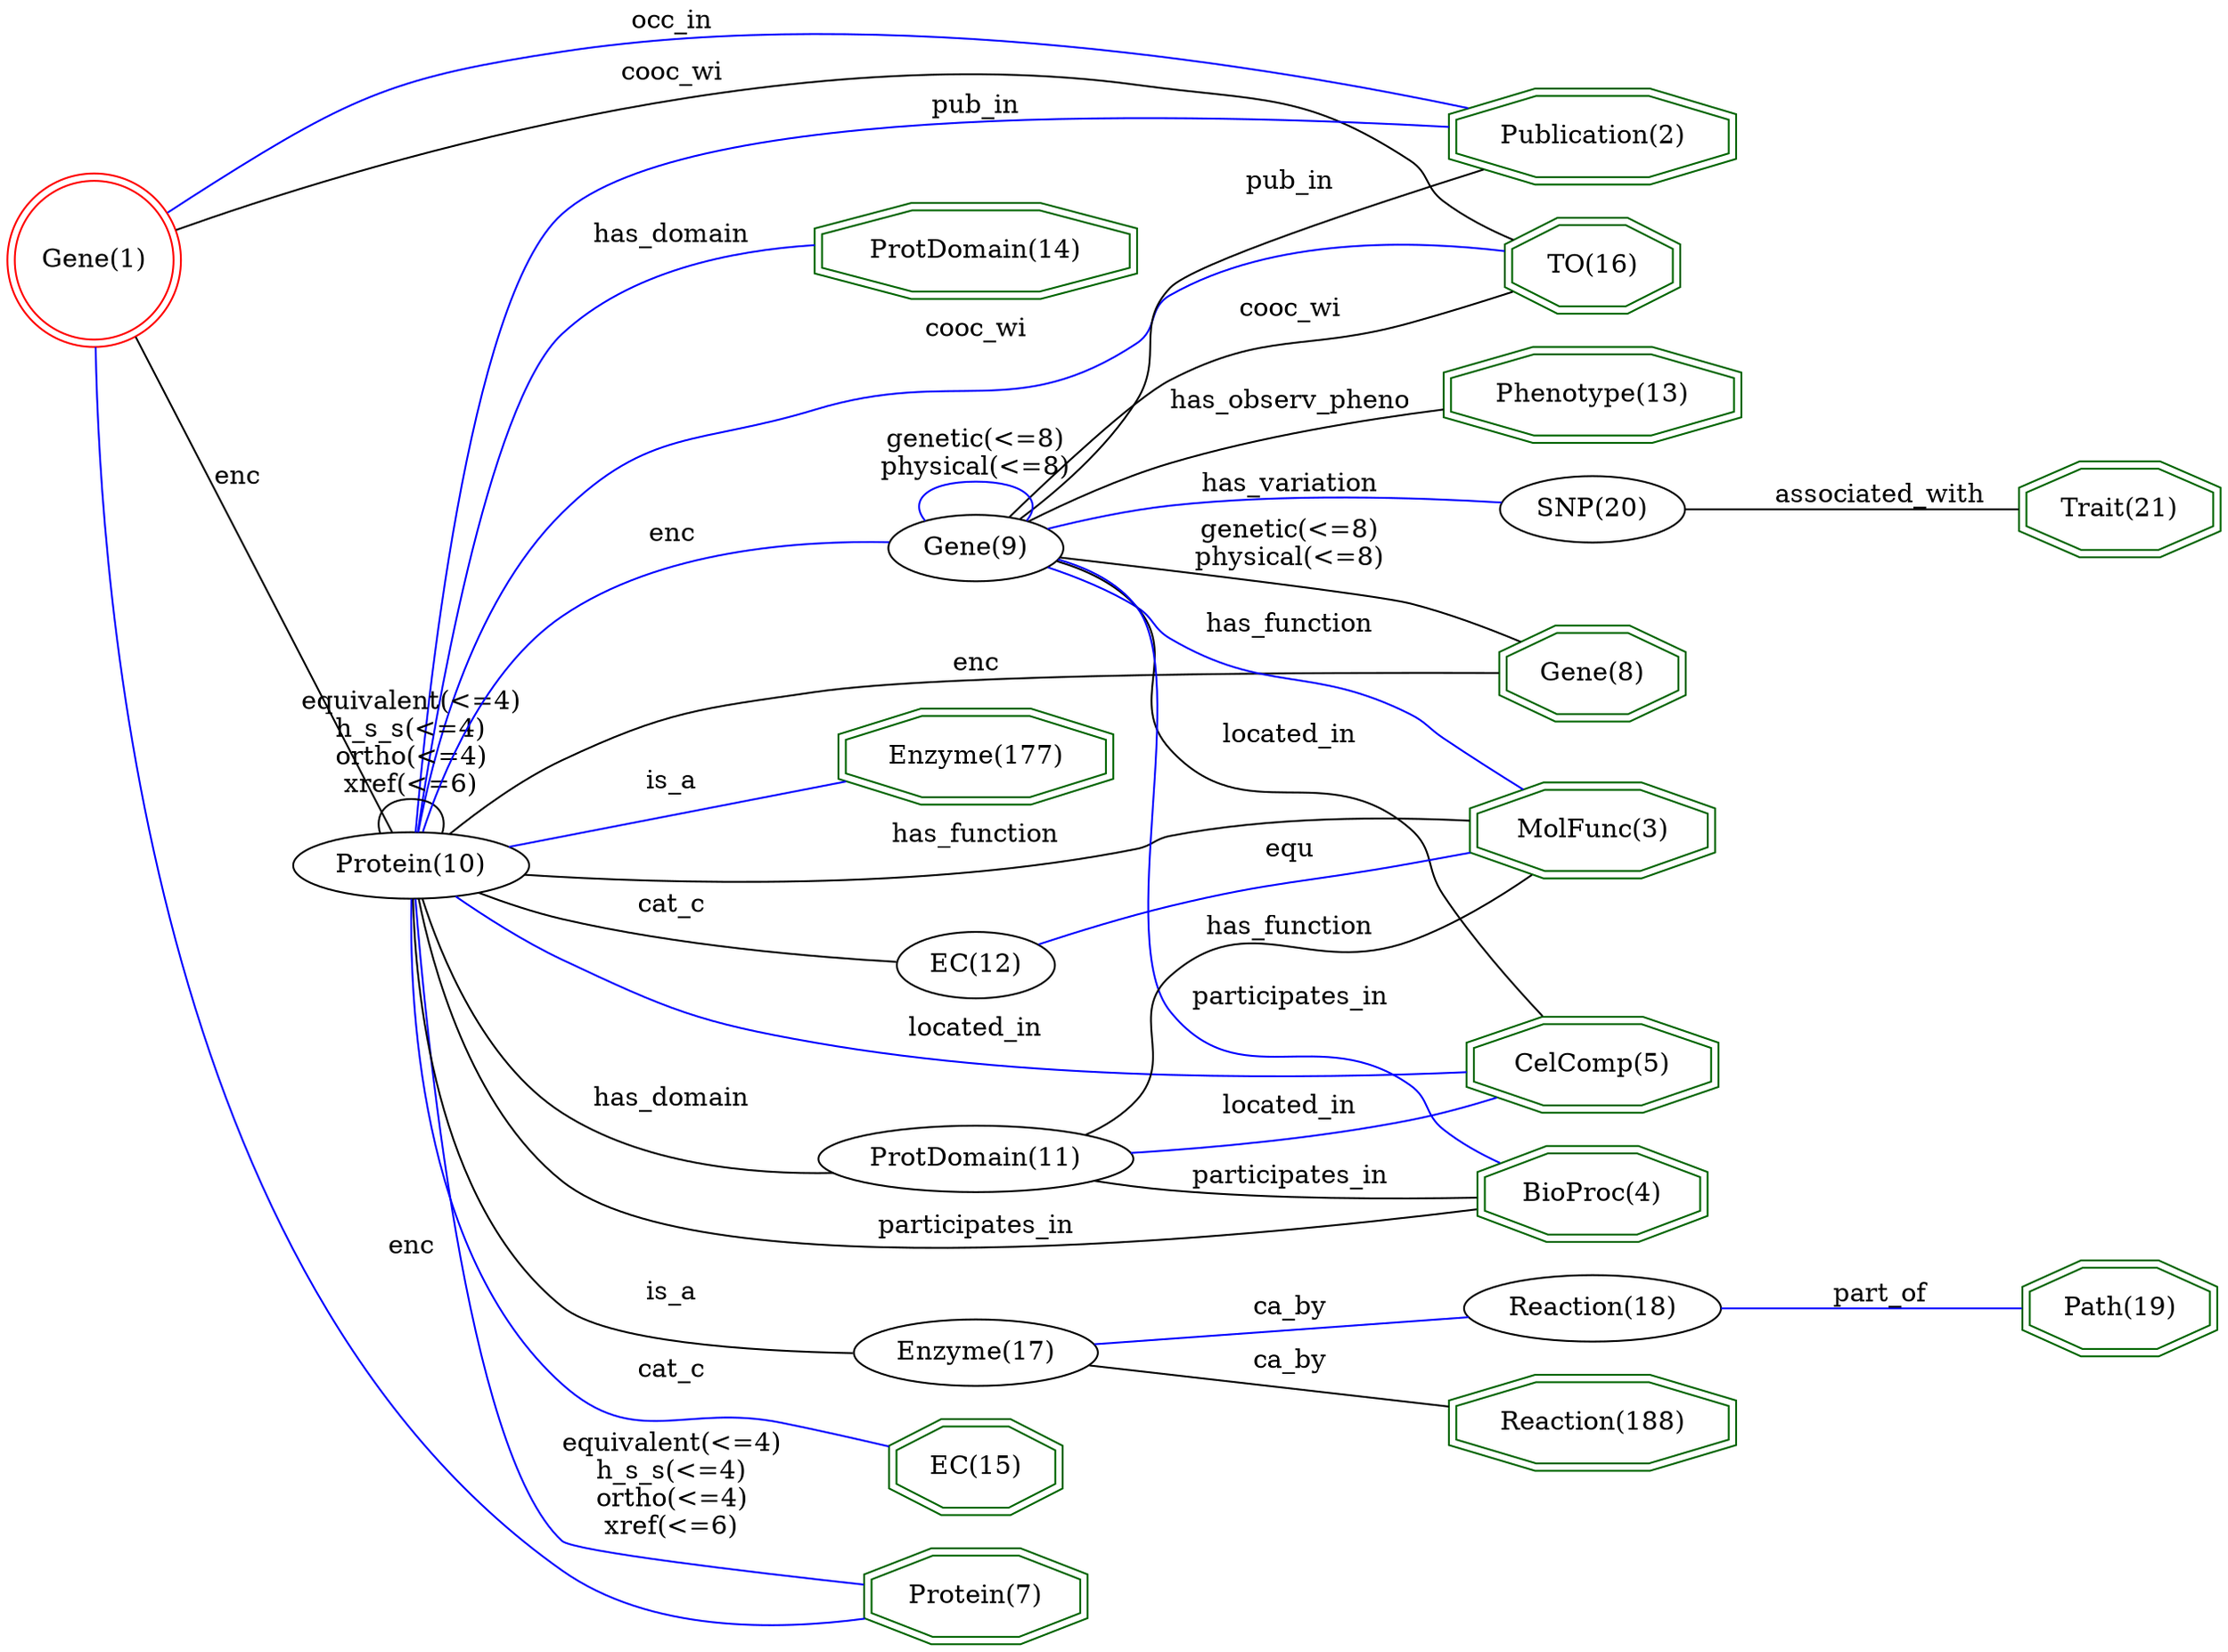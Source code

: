 digraph {
	graph [_draw_="c 9 -#fffffe00 C 7 -#ffffff P 4 0 0 0 956.01 1030.67 956.01 1030.67 0 ",
		bb="0,0,1030.7,956.01",
		dpi=96,
		rankdir=LR,
		xdotversion=1.7
	];
	node [label="\N"];
	"Trait(21)"	[_draw_="c 7 -#006400 p 8 1026.82 479.55 1026.82 494.46 1000.28 505.01 962.75 505.01 936.21 494.46 936.21 479.55 962.75 469.01 1000.28 469.01 \
c 7 -#006400 p 8 1030.83 476.84 1030.83 497.18 1001.05 509.01 961.98 509.01 932.2 497.18 932.2 476.84 961.98 465.01 1001.05 465.01 ",
		_ldraw_="F 14 11 -Times-Roman c 7 -#000000 T 981.52 482.81 0 50.05 9 -Trait(21) ",
		color=darkgreen,
		height=0.61111,
		pos="981.52,487.01",
		shape=doubleoctagon,
		width=1.3655];
	"MolFunc(3)"	[_draw_="c 7 -#006400 p 8 793.03 361.55 793.03 376.46 759.41 387.01 711.87 387.01 678.25 376.46 678.25 361.55 711.87 351.01 759.41 351.01 \
c 7 -#006400 p 8 797.04 358.62 797.04 379.4 760.03 391.01 711.25 391.01 674.24 379.4 674.24 358.62 711.25 347.01 760.03 347.01 ",
		_ldraw_="F 14 11 -Times-Roman c 7 -#000000 T 735.64 364.81 0 67.66 10 -MolFunc(3) ",
		color=darkgreen,
		height=0.61111,
		pos="735.64,369.01",
		shape=doubleoctagon,
		width=1.7];
	"TO(16)"	[_draw_="c 7 -#006400 p 8 775.1 710.55 775.1 725.46 751.98 736.01 719.3 736.01 696.18 725.46 696.18 710.55 719.3 700.01 751.98 700.01 c 7 \
-#006400 p 8 779.1 707.98 779.1 728.04 752.85 740.01 718.43 740.01 692.18 728.04 692.18 707.98 718.43 696.01 752.85 696.01 ",
		_ldraw_="F 14 11 -Times-Roman c 7 -#000000 T 735.64 713.81 0 41.74 6 -TO(16) ",
		color=darkgreen,
		height=0.61111,
		pos="735.64,718.01",
		shape=doubleoctagon,
		width=1.2077];
	"Gene(8)"	[_draw_="c 7 -#006400 p 8 777.75 608.55 777.75 623.46 753.08 634.01 718.2 634.01 693.53 623.46 693.53 608.55 718.2 598.01 753.08 598.01 c \
7 -#006400 p 8 781.73 605.91 781.73 626.11 753.9 638.01 717.38 638.01 689.55 626.11 689.55 605.91 717.38 594.01 753.9 594.01 ",
		_ldraw_="F 14 11 -Times-Roman c 7 -#000000 T 735.64 611.81 0 45.86 7 -Gene(8) ",
		color=darkgreen,
		height=0.61111,
		pos="735.64,616.01",
		shape=doubleoctagon,
		width=1.286];
	"Phenotype(13)"	[_draw_="c 7 -#006400 p 8 802.75 537.55 802.75 552.46 763.44 563.01 707.84 563.01 668.53 552.46 668.53 537.55 707.84 527.01 763.44 527.01 \
c 7 -#006400 p 8 806.74 534.48 806.74 555.53 763.96 567.01 707.32 567.01 664.55 555.53 664.55 534.48 707.32 523.01 763.96 523.01 ",
		_ldraw_="F 14 11 -Times-Roman c 7 -#000000 T 735.64 540.81 0 82.43 13 -Phenotype(13) ",
		color=darkgreen,
		height=0.61111,
		pos="735.64,545.01",
		shape=doubleoctagon,
		width=1.9805];
	"CelComp(5)"	[_draw_="c 7 -#006400 p 8 794.24 136.55 794.24 151.46 759.91 162.01 711.37 162.01 677.04 151.46 677.04 136.55 711.37 126.01 759.91 126.01 \
c 7 -#006400 p 8 798.23 133.59 798.23 154.42 760.51 166.01 710.77 166.01 673.05 154.42 673.05 133.59 710.77 122.01 760.51 122.01 ",
		_ldraw_="F 14 11 -Times-Roman c 7 -#000000 T 735.64 139.81 0 69.99 10 -CelComp(5) ",
		color=darkgreen,
		height=0.61111,
		pos="735.64,144.01",
		shape=doubleoctagon,
		width=1.7443];
	"BioProc(4)"	[_draw_="c 7 -#006400 p 8 789.09 276.55 789.09 291.46 757.78 302.01 713.5 302.01 682.19 291.46 682.19 276.55 713.5 266.01 757.78 266.01 c \
7 -#006400 p 8 793.09 273.68 793.09 294.34 758.44 306.01 712.84 306.01 678.19 294.34 678.19 273.68 712.84 262.01 758.44 262.01 ",
		_ldraw_="F 14 11 -Times-Roman c 7 -#000000 T 735.64 279.81 0 62.21 10 -BioProc(4) ",
		color=darkgreen,
		height=0.61111,
		pos="735.64,284.01",
		shape=doubleoctagon,
		width=1.5966];
	"Publication(2)"	[_draw_="c 7 -#006400 p 8 801.54 772.55 801.54 787.46 762.93 798.01 708.35 798.01 669.74 787.46 669.74 772.55 708.35 762.01 762.93 762.01 \
c 7 -#006400 p 8 805.55 769.5 805.55 790.52 763.47 802.01 707.81 802.01 665.73 790.52 665.73 769.5 707.81 758.01 763.47 758.01 ",
		_ldraw_="F 14 11 -Times-Roman c 7 -#000000 T 735.64 775.81 0 80.1 14 -Publication(2) ",
		color=darkgreen,
		height=0.61111,
		pos="735.64,780.01",
		shape=doubleoctagon,
		width=1.9362];
	"Path(19)"	[_draw_="c 7 -#006400 p 8 1025.33 926.55 1025.33 941.46 999.66 952.01 963.37 952.01 937.7 941.46 937.7 926.55 963.37 916.01 999.66 916.01 \
c 7 -#006400 p 8 1029.32 923.87 1029.32 944.15 1000.45 956.01 962.58 956.01 933.71 944.15 933.71 923.87 962.58 912.01 1000.45 912.01 ",
		_ldraw_="F 14 11 -Times-Roman c 7 -#000000 T 981.52 929.81 0 48.21 8 -Path(19) ",
		color=darkgreen,
		height=0.61111,
		pos="981.52,934.01",
		shape=doubleoctagon,
		width=1.3307];
	"Reaction(188)"	[_draw_="c 7 -#006400 p 8 801.52 868.55 801.52 883.46 762.93 894.01 708.35 894.01 669.76 883.46 669.76 868.55 708.35 858.01 762.93 858.01 \
c 7 -#006400 p 8 805.53 865.5 805.53 886.51 763.47 898.01 707.81 898.01 665.75 886.51 665.75 865.5 707.81 854.01 763.47 854.01 ",
		_ldraw_="F 14 11 -Times-Roman c 7 -#000000 T 735.64 871.81 0 80.08 13 -Reaction(188) ",
		color=darkgreen,
		height=0.61111,
		pos="735.64,876.01",
		shape=doubleoctagon,
		width=1.9359];
	"EC(15)"	[_draw_="c 7 -#006400 p 8 485.69 491.55 485.69 506.46 462.71 517.01 430.21 517.01 407.24 506.46 407.24 491.55 430.21 481.01 462.71 481.01 \
c 7 -#006400 p 8 489.7 488.99 489.7 509.03 463.59 521.01 429.33 521.01 403.22 509.03 403.22 488.99 429.33 477.01 463.59 477.01 ",
		_ldraw_="F 14 11 -Times-Roman c 7 -#000000 T 446.46 494.81 0 41.21 6 -EC(15) ",
		color=darkgreen,
		height=0.61111,
		pos="446.46,499.01",
		shape=doubleoctagon,
		width=1.1977];
	"Protein(7)"	[_draw_="c 7 -#006400 p 8 495.98 16.55 495.98 31.46 466.97 42.01 425.95 42.01 396.94 31.46 396.94 16.55 425.95 6.01 466.97 6.01 c 7 -#006400 \
p 8 499.97 13.75 499.97 34.27 467.67 46.01 425.25 46.01 392.96 34.27 392.96 13.75 425.25 2.01 467.67 2.01 ",
		_ldraw_="F 14 11 -Times-Roman c 7 -#000000 T 446.46 19.81 0 56.77 10 -Protein(7) ",
		color=darkgreen,
		height=0.61111,
		pos="446.46,24.008",
		shape=doubleoctagon,
		width=1.4931];
	"ProtDomain(14)"	[_draw_="c 7 -#006400 p 8 520.32 429.55 520.32 444.46 477.05 455.01 415.87 455.01 372.61 444.46 372.61 429.55 415.87 419.01 477.05 419.01 \
c 7 -#006400 p 8 524.32 426.41 524.32 447.6 477.54 459.01 415.39 459.01 368.6 447.6 368.6 426.41 415.39 415.01 477.54 415.01 ",
		_ldraw_="F 14 11 -Times-Roman c 7 -#000000 T 446.46 432.81 0 91.77 14 -ProtDomain(14) ",
		color=darkgreen,
		height=0.61111,
		pos="446.46,437.01",
		shape=doubleoctagon,
		width=2.1578];
	"Enzyme(177)"	[_draw_="c 7 -#006400 p 8 509.53 159.55 509.53 174.46 472.58 185.01 420.34 185.01 383.39 174.46 383.39 159.55 420.34 149.01 472.58 149.01 \
c 7 -#006400 p 8 513.53 156.53 513.53 177.48 473.14 189.01 419.78 189.01 379.39 177.48 379.39 156.53 419.78 145.01 473.14 145.01 ",
		_ldraw_="F 14 11 -Times-Roman c 7 -#000000 T 446.46 162.81 0 76.19 11 -Enzyme(177) ",
		color=darkgreen,
		height=0.61111,
		pos="446.46,167.01",
		shape=doubleoctagon,
		width=1.8621];
	"Gene(1)"	[_draw_="c 7 -#ff0000 e 43.08 708.01 39.15 39.15 c 7 -#ff0000 e 43.08 708.01 43.15 43.15 ",
		_ldraw_="F 14 11 -Times-Roman c 7 -#000000 T 43.08 703.81 0 45.86 7 -Gene(1) ",
		color=red,
		height=1.1966,
		pos="43.077,708.01",
		shape=doublecircle,
		width=1.1966];
	"Gene(1)" -> "TO(16)"	[_draw_="c 7 -#000000 B 10 83.6 723.73 126.42 740.01 197.09 764.76 260.35 777.01 375.51 799.3 408.24 803.01 524.14 785.01 588.57 775 660.25 \
748.74 701.15 732.22 ",
		_ldraw_="F 14 11 -Times-Roman c 7 -#000000 T 305.57 794.81 0 47.43 7 -cooc_wi ",
		arrowhead=none,
		color=black,
		label=cooc_wi,
		lp="305.57,799.01",
		pos="83.602,723.73 126.42,740.01 197.09,764.76 260.35,777.01 375.51,799.3 408.24,803.01 524.14,785.01 588.57,775 660.25,748.74 701.15,\
732.22"];
	"Gene(1)" -> "Publication(2)"	[_draw_="c 7 -#0000ff B 13 78.91 732.03 87.15 737.64 95.94 743.57 104.15 749.01 120.63 759.91 123.67 764.66 141.58 773.01 191.7 796.36 205.69 \
801.69 260.35 810.01 406.77 832.29 581.04 808.57 672.12 792.41 ",
		_ldraw_="F 14 11 -Times-Roman c 7 -#000000 T 305.57 820.81 0 37.32 6 -occ_in ",
		arrowhead=none,
		color=blue,
		label=occ_in,
		lp="305.57,825.01",
		pos="78.907,732.03 87.154,737.64 95.94,743.57 104.15,749.01 120.63,759.91 123.67,764.66 141.58,773.01 191.7,796.36 205.69,801.69 260.35,\
810.01 406.77,832.29 581.04,808.57 672.12,792.41"];
	"Gene(1)" -> "Protein(7)"	[_draw_="c 7 -#0000ff B 7 50.83 665.47 73.62 528.01 152.28 100.14 260.35 21.01 301.46 -9.09 362.62 -0.77 403.25 9.94 ",
		_ldraw_="F 14 11 -Times-Roman c 7 -#000000 T 191.97 254.81 0 19.43 3 -enc ",
		arrowhead=none,
		color=blue,
		label=enc,
		lp="191.97,259.01",
		pos="50.834,665.47 73.617,528.01 152.28,100.14 260.35,21.008 301.46,-9.089 362.62,-0.76754 403.25,9.9367"];
	"Protein(10)"	[_draw_="c 7 -#000000 e 191.97 437.01 50.27 18 ",
		_ldraw_="F 14 11 -Times-Roman c 7 -#000000 T 191.97 432.81 0 63.77 11 -Protein(10) ",
		height=0.5,
		pos="191.97,437.01",
		width=1.3996];
	"Gene(1)" -> "Protein(10)"	[_draw_="c 7 -#000000 B 4 64.5 670.33 96.66 610.99 157.88 498.06 181.41 454.63 ",
		_ldraw_="F 14 11 -Times-Roman c 7 -#000000 T 113.87 598.81 0 19.43 3 -enc ",
		arrowhead=none,
		color=black,
		label=enc,
		lp="113.87,603.01",
		pos="64.501,670.33 96.665,610.99 157.88,498.06 181.41,454.63"];
	"SNP(20)"	[_draw_="c 7 -#000000 e 735.64 487.01 41.13 18 ",
		_ldraw_="F 14 11 -Times-Roman c 7 -#000000 T 735.64 482.81 0 49.01 7 -SNP(20) ",
		height=0.5,
		pos="735.64,487.01",
		width=1.1406];
	"SNP(20)" -> "Trait(21)"	[_draw_="c 7 -#000000 B 4 776.91 487.01 819.53 487.01 886.77 487.01 932.21 487.01 ",
		_ldraw_="F 14 11 -Times-Roman c 7 -#000000 T 869.65 489.81 0 89.42 15 -associated_with ",
		arrowhead=none,
		color=black,
		label=associated_with,
		lp="869.65,494.01",
		pos="776.91,487.01 819.53,487.01 886.77,487.01 932.21,487.01"];
	"Gene(9)"	[_draw_="c 7 -#000000 e 446.46 557.01 39.15 18 ",
		_ldraw_="F 14 11 -Times-Roman c 7 -#000000 T 446.46 552.81 0 45.86 7 -Gene(9) ",
		height=0.5,
		pos="446.46,557.01",
		width=1.0855];
	"Gene(9)" -> "MolFunc(3)"	[_draw_="c 7 -#0000ff B 10 483.76 551.03 497.86 547.11 513.22 540.64 524.14 530.01 540.17 514.41 527.72 500.1 542.14 483.01 582.35 435.37 \
647.8 402.65 691.05 384.88 ",
		_ldraw_="F 14 11 -Times-Roman c 7 -#000000 T 594.24 485.81 0 72.32 12 -has_function ",
		arrowhead=none,
		color=blue,
		label=has_function,
		lp="594.24,490.01",
		pos="483.76,551.03 497.86,547.11 513.22,540.64 524.14,530.01 540.17,514.41 527.72,500.1 542.14,483.01 582.35,435.37 647.8,402.65 691.05,\
384.88"];
	"Gene(9)" -> "TO(16)"	[_draw_="c 7 -#000000 B 10 469.49 571.81 488.34 584.15 516.42 601.79 542.14 615.01 586.86 637.98 602.09 635.16 646.34 659.01 668.74 671.08 \
692.65 687.28 709.93 699.65 ",
		_ldraw_="F 14 11 -Times-Roman c 7 -#000000 T 594.24 661.81 0 47.43 7 -cooc_wi ",
		arrowhead=none,
		color=black,
		label=cooc_wi,
		lp="594.24,666.01",
		pos="469.49,571.81 488.34,584.15 516.42,601.79 542.14,615.01 586.86,637.98 602.09,635.16 646.34,659.01 668.74,671.08 692.65,687.28 709.93,\
699.65"];
	"Gene(9)" -> "Gene(8)"	[_draw_="c 7 -#000000 B 7 485.32 559.38 525.69 562.51 591.26 569.3 646.34 583.01 664.61 587.55 684.28 594.67 700.41 601.14 ",
		_ldraw_="F 14 11 -Times-Roman c 7 -#000000 T 594.24 599.81 0 72.54 12 -genetic(<=8) F 14 11 -Times-Roman c 7 -#000000 T 594.24 585.81 0 78.77 \
13 -physical(<=8) ",
		arrowhead=none,
		color=black,
		label="genetic(<=8)\nphysical(<=8)",
		lp="594.24,597.01",
		pos="485.32,559.38 525.69,562.51 591.26,569.3 646.34,583.01 664.61,587.55 684.28,594.67 700.41,601.14"];
	"Gene(9)" -> "Phenotype(13)"	[_draw_="c 7 -#000000 B 7 484.25 551.78 501.75 549.53 522.98 547.17 542.14 546.01 582.51 543.57 627.72 543.21 664.18 543.51 ",
		_ldraw_="F 14 11 -Times-Roman c 7 -#000000 T 594.24 548.81 0 104.2 16 -has_observ_pheno ",
		arrowhead=none,
		color=black,
		label=has_observ_pheno,
		lp="594.24,553.01",
		pos="484.25,551.78 501.75,549.53 522.98,547.17 542.14,546.01 582.51,543.57 627.72,543.21 664.18,543.51"];
	"Gene(9)" -> "CelComp(5)"	[_draw_="c 7 -#000000 B 13 484.73 552.78 499.34 549.14 514.81 542.41 524.14 530.01 565.76 474.69 497.25 271.7 542.14 219.01 572.9 182.91 \
602.21 213.37 646.34 196.01 667.04 187.87 688.57 175.28 705.2 164.53 ",
		_ldraw_="F 14 11 -Times-Roman c 7 -#000000 T 594.24 221.81 0 58.31 10 -located_in ",
		arrowhead=none,
		color=black,
		label=located_in,
		lp="594.24,226.01",
		pos="484.73,552.78 499.34,549.14 514.81,542.41 524.14,530.01 565.76,474.69 497.25,271.7 542.14,219.01 572.9,182.91 602.21,213.37 646.34,\
196.01 667.04,187.87 688.57,175.28 705.2,164.53"];
	"Gene(9)" -> "BioProc(4)"	[_draw_="c 7 -#0000ff B 10 484.56 552.65 499.14 548.99 514.63 542.28 524.14 530.01 552.56 493.34 511.17 356.55 542.14 322.01 551.27 311.83 \
624.62 299.48 678.07 291.68 ",
		_ldraw_="F 14 11 -Times-Roman c 7 -#000000 T 594.24 324.81 0 82.41 15 -participates_in ",
		arrowhead=none,
		color=blue,
		label=participates_in,
		lp="594.24,329.01",
		pos="484.56,552.65 499.14,548.99 514.63,542.28 524.14,530.01 552.56,493.34 511.17,356.55 542.14,322.01 551.27,311.83 624.62,299.48 678.07,\
291.68"];
	"Gene(9)" -> "Publication(2)"	[_draw_="c 7 -#000000 B 13 466.31 572.87 483.05 587.68 507.4 611.03 524.14 635.01 534.84 650.33 529.7 659.06 542.14 673.01 584.72 720.74 \
607.79 719.14 664.34 749.01 673.07 753.62 682.63 758.15 691.8 762.27 ",
		_ldraw_="F 14 11 -Times-Roman c 7 -#000000 T 594.24 741.81 0 38.89 6 -pub_in ",
		arrowhead=none,
		color=black,
		label=pub_in,
		lp="594.24,746.01",
		pos="466.31,572.87 483.05,587.68 507.4,611.03 524.14,635.01 534.84,650.33 529.7,659.06 542.14,673.01 584.72,720.74 607.79,719.14 664.34,\
749.01 673.07,753.62 682.63,758.15 691.8,762.27"];
	"Gene(9)" -> "SNP(20)"	[_draw_="c 7 -#0000ff B 7 477.43 545.76 495.9 539.1 520.18 530.86 542.14 525.01 595.14 510.89 657.61 499.5 696.68 492.99 ",
		_ldraw_="F 14 11 -Times-Roman c 7 -#000000 T 594.24 527.81 0 75.42 13 -has_variation ",
		arrowhead=none,
		color=blue,
		label=has_variation,
		lp="594.24,532.01",
		pos="477.43,545.76 495.9,539.1 520.18,530.86 542.14,525.01 595.14,510.89 657.61,499.5 696.68,492.99"];
	"Gene(9)" -> "Gene(9)"	[_draw_="c 7 -#0000ff B 7 423.04 571.8 415.41 582.42 423.22 593.01 446.46 593.01 469.7 593.01 477.51 582.42 469.88 571.8 ",
		_ldraw_="F 14 11 -Times-Roman c 7 -#000000 T 446.46 609.81 0 72.54 12 -genetic(<=8) F 14 11 -Times-Roman c 7 -#000000 T 446.46 595.81 0 78.77 \
13 -physical(<=8) ",
		arrowhead=none,
		color=blue,
		label="genetic(<=8)\nphysical(<=8)",
		lp="446.46,607.01",
		pos="423.04,571.8 415.41,582.42 423.22,593.01 446.46,593.01 469.7,593.01 477.51,582.42 469.88,571.8"];
	"Enzyme(17)"	[_draw_="c 7 -#000000 e 446.46 883.01 53.63 18 ",
		_ldraw_="F 14 11 -Times-Roman c 7 -#000000 T 446.46 878.81 0 69.19 10 -Enzyme(17) ",
		height=0.5,
		pos="446.46,883.01",
		width=1.4949];
	"Enzyme(17)" -> "Reaction(188)"	[_draw_="c 7 -#000000 B 4 500.47 881.72 547.06 880.58 615.17 878.92 665.93 877.68 ",
		_ldraw_="F 14 11 -Times-Roman c 7 -#000000 T 594.24 882.81 0 33.43 5 -ca_by ",
		arrowhead=none,
		color=black,
		label=ca_by,
		lp="594.24,887.01",
		pos="500.47,881.72 547.06,880.58 615.17,878.92 665.93,877.68"];
	"Reaction(18)"	[_draw_="c 7 -#000000 e 735.64 934.01 56.04 18 ",
		_ldraw_="F 14 11 -Times-Roman c 7 -#000000 T 735.64 929.81 0 73.08 12 -Reaction(18) ",
		height=0.5,
		pos="735.64,934.01",
		width=1.5631];
	"Enzyme(17)" -> "Reaction(18)"	[_draw_="c 7 -#0000ff B 4 494.24 891.32 547.01 900.69 632.42 915.86 685.96 925.36 ",
		_ldraw_="F 14 11 -Times-Roman c 7 -#000000 T 594.24 919.81 0 33.43 5 -ca_by ",
		arrowhead=none,
		color=blue,
		label=ca_by,
		lp="594.24,924.01",
		pos="494.24,891.32 547.01,900.69 632.42,915.86 685.96,925.36"];
	"Reaction(18)" -> "Path(19)"	[_draw_="c 7 -#0000ff B 4 791.98 934.01 834.7 934.01 893.16 934.01 933.6 934.01 ",
		_ldraw_="F 14 11 -Times-Roman c 7 -#000000 T 869.65 936.81 0 40.43 7 -part_of ",
		arrowhead=none,
		color=blue,
		label=part_of,
		lp="869.65,941.01",
		pos="791.98,934.01 834.7,934.01 893.16,934.01 933.6,934.01"];
	"ProtDomain(11)"	[_draw_="c 7 -#000000 e 446.46 225.01 68 18 ",
		_ldraw_="F 14 11 -Times-Roman c 7 -#000000 T 446.46 220.81 0 91.25 14 -ProtDomain(11) ",
		height=0.5,
		pos="446.46,225.01",
		width=1.8819];
	"ProtDomain(11)" -> "MolFunc(3)"	[_draw_="c 7 -#000000 B 10 511.64 230.05 553.84 236.27 608.11 250.14 646.34 281.01 659.65 291.75 653.31 301.94 664.34 315.01 675.37 328.06 \
690.05 339.94 703.14 349.22 ",
		_ldraw_="F 14 11 -Times-Roman c 7 -#000000 T 594.24 283.81 0 72.32 12 -has_function ",
		arrowhead=none,
		color=black,
		label=has_function,
		lp="594.24,288.01",
		pos="511.64,230.05 553.84,236.27 608.11,250.14 646.34,281.01 659.65,291.75 653.31,301.94 664.34,315.01 675.37,328.06 690.05,339.94 703.14,\
349.22"];
	"ProtDomain(11)" -> "CelComp(5)"	[_draw_="c 7 -#0000ff B 10 499.26 213.71 508.38 209.89 517.16 204.8 524.14 198.01 540.17 182.41 523.95 164.02 542.14 151.01 582 122.51 639.28 \
124.34 680.99 131.11 ",
		_ldraw_="F 14 11 -Times-Roman c 7 -#000000 T 594.24 153.81 0 58.31 10 -located_in ",
		arrowhead=none,
		color=blue,
		label=located_in,
		lp="594.24,158.01",
		pos="499.26,213.71 508.38,209.89 517.16,204.8 524.14,198.01 540.17,182.41 523.95,164.02 542.14,151.01 582,122.51 639.28,124.34 680.99,\
131.11"];
	"ProtDomain(11)" -> "BioProc(4)"	[_draw_="c 7 -#000000 B 13 493.77 211.96 504.11 208.17 514.78 203.53 524.14 198.01 533.36 192.57 532.14 185.81 542.14 182.01 585.43 165.55 \
604.22 162.76 646.34 182.01 682.13 198.36 708.97 237.18 723.2 261.93 ",
		_ldraw_="F 14 11 -Times-Roman c 7 -#000000 T 594.24 184.81 0 82.41 15 -participates_in ",
		arrowhead=none,
		color=black,
		label=participates_in,
		lp="594.24,189.01",
		pos="493.77,211.96 504.11,208.17 514.78,203.53 524.14,198.01 533.36,192.57 532.14,185.81 542.14,182.01 585.43,165.55 604.22,162.76 646.34,\
182.01 682.13,198.36 708.97,237.18 723.2,261.93"];
	"Protein(10)" -> "MolFunc(3)"	[_draw_="c 7 -#000000 B 7 230.27 425.28 265.57 414.71 320.23 399.68 368.78 392.01 475.49 375.15 601.55 370.54 674.37 369.34 ",
		_ldraw_="F 14 11 -Times-Roman c 7 -#000000 T 446.46 394.81 0 72.32 12 -has_function ",
		arrowhead=none,
		color=black,
		label=has_function,
		lp="446.46,399.01",
		pos="230.27,425.28 265.57,414.71 320.23,399.68 368.78,392.01 475.49,375.15 601.55,370.54 674.37,369.34"];
	"Protein(10)" -> "TO(16)"	[_draw_="c 7 -#0000ff B 7 196.26 454.98 203.01 487.38 221.2 556.17 260.35 599.01 374.47 723.86 598.26 726.45 691.88 721.46 ",
		_ldraw_="F 14 11 -Times-Roman c 7 -#000000 T 446.46 716.81 0 47.43 7 -cooc_wi ",
		arrowhead=none,
		color=blue,
		label=cooc_wi,
		lp="446.46,721.01",
		pos="196.26,454.98 203.01,487.38 221.2,556.17 260.35,599.01 374.47,723.86 598.26,726.45 691.88,721.46"];
	"Protein(10)" -> "Gene(8)"	[_draw_="c 7 -#000000 B 10 201.19 454.92 212.38 478.08 234.06 518.89 260.35 548.01 300.84 592.85 311.5 610.79 368.78 630.01 426.86 649.5 \
604.89 631.7 689.31 621.72 ",
		_ldraw_="F 14 11 -Times-Roman c 7 -#000000 T 446.46 640.81 0 19.43 3 -enc ",
		arrowhead=none,
		color=black,
		label=enc,
		lp="446.46,645.01",
		pos="201.19,454.92 212.38,478.08 234.06,518.89 260.35,548.01 300.84,592.85 311.5,610.79 368.78,630.01 426.86,649.5 604.89,631.7 689.31,\
621.72"];
	"Protein(10)" -> "CelComp(5)"	[_draw_="c 7 -#0000ff B 7 195.18 418.87 202.21 363.96 225.65 200.88 260.35 162.01 369.56 39.69 595.58 96.66 690.81 128.1 ",
		_ldraw_="F 14 11 -Times-Roman c 7 -#000000 T 446.46 100.81 0 58.31 10 -located_in ",
		arrowhead=none,
		color=blue,
		label=located_in,
		lp="446.46,105.01",
		pos="195.18,418.87 202.21,363.96 225.65,200.88 260.35,162.01 369.56,39.689 595.58,96.661 690.81,128.1"];
	"Protein(10)" -> "BioProc(4)"	[_draw_="c 7 -#000000 B 10 199.33 418.8 208.85 394.12 229.1 350.23 260.35 325.01 299.98 293.03 318.59 296.62 368.78 288.01 476.93 269.45 \
605.72 274.12 678.04 279.12 ",
		_ldraw_="F 14 11 -Times-Roman c 7 -#000000 T 446.46 290.81 0 82.41 15 -participates_in ",
		arrowhead=none,
		color=black,
		label=participates_in,
		lp="446.46,295.01",
		pos="199.33,418.8 208.85,394.12 229.1,350.23 260.35,325.01 299.98,293.03 318.59,296.62 368.78,288.01 476.93,269.45 605.72,274.12 678.04,\
279.12"];
	"Protein(10)" -> "Publication(2)"	[_draw_="c 7 -#0000ff B 10 195.29 455.25 200.87 493.46 217.89 583.46 260.35 645.01 295.44 695.86 311.95 707.76 368.78 732.01 466 773.49 589.88 \
781.44 665.67 781.85 ",
		_ldraw_="F 14 11 -Times-Roman c 7 -#000000 T 446.46 773.81 0 38.89 6 -pub_in ",
		arrowhead=none,
		color=blue,
		label=pub_in,
		lp="446.46,778.01",
		pos="195.29,455.25 200.87,493.46 217.89,583.46 260.35,645.01 295.44,695.86 311.95,707.76 368.78,732.01 466,773.49 589.88,781.44 665.67,\
781.85"];
	"Protein(10)" -> "EC(15)"	[_draw_="c 7 -#0000ff B 7 232.47 447.76 241.61 450.19 251.31 452.73 260.35 455.01 309.2 467.33 365.54 480.59 403.11 489.29 ",
		_ldraw_="F 14 11 -Times-Roman c 7 -#000000 T 305.57 477.81 0 29.53 5 -cat_c ",
		arrowhead=none,
		color=blue,
		label=cat_c,
		lp="305.57,482.01",
		pos="232.47,447.76 241.61,450.19 251.31,452.73 260.35,455.01 309.2,467.33 365.54,480.59 403.11,489.29"];
	"Protein(10)" -> "Protein(7)"	[_draw_="c 7 -#0000ff B 7 193.25 418.81 194.76 348.12 204.06 93.12 260.35 41.01 279 23.74 344.77 21.29 392.62 21.95 ",
		_ldraw_="F 14 11 -Times-Roman c 7 -#000000 T 305.57 85.81 0 90.43 15 -equivalent(<=4) F 14 11 -Times-Roman c 7 -#000000 T 305.57 71.81 0 \
64.01 10 -h_s_s(<=4) F 14 11 -Times-Roman c 7 -#000000 T 305.57 57.81 0 61.67 10 -ortho(<=4) F 14 11 -Times-Roman c 7 -#000000 T \
305.57 43.81 0 54.65 9 -xref(<=6) ",
		arrowhead=none,
		color=blue,
		label="equivalent(<=4)\nh_s_s(<=4)\northo(<=4)\nxref(<=6)",
		lp="305.57,69.008",
		pos="193.25,418.81 194.76,348.12 204.06,93.124 260.35,41.008 279,23.742 344.77,21.286 392.62,21.953"];
	"Protein(10)" -> "ProtDomain(14)"	[_draw_="c 7 -#0000ff B 4 242.55 437.01 278.46 437.01 327.67 437.01 368.65 437.01 ",
		_ldraw_="F 14 11 -Times-Roman c 7 -#000000 T 305.57 439.81 0 67.66 10 -has_domain ",
		arrowhead=none,
		color=blue,
		label=has_domain,
		lp="305.57,444.01",
		pos="242.55,437.01 278.46,437.01 327.67,437.01 368.65,437.01"];
	"Protein(10)" -> "Enzyme(177)"	[_draw_="c 7 -#0000ff B 7 192.25 418.75 191.59 374.37 196.53 260.2 260.35 202.01 292.14 173.03 340.11 164.59 379.25 163.23 ",
		_ldraw_="F 14 11 -Times-Roman c 7 -#000000 T 305.57 204.81 0 22.55 4 -is_a ",
		arrowhead=none,
		color=blue,
		label=is_a,
		lp="305.57,209.01",
		pos="192.25,418.75 191.59,374.37 196.53,260.2 260.35,202.01 292.14,173.03 340.11,164.59 379.25,163.23"];
	"Protein(10)" -> "Gene(9)"	[_draw_="c 7 -#0000ff B 7 209.69 453.87 222.6 466.11 241.4 482.33 260.35 493.01 309.53 520.72 372.76 539.4 411.15 549.11 ",
		_ldraw_="F 14 11 -Times-Roman c 7 -#000000 T 305.57 532.81 0 19.43 3 -enc ",
		arrowhead=none,
		color=blue,
		label=enc,
		lp="305.57,537.01",
		pos="209.69,453.87 222.6,466.11 241.4,482.33 260.35,493.01 309.53,520.72 372.76,539.4 411.15,549.11"];
	"Protein(10)" -> "Enzyme(17)"	[_draw_="c 7 -#000000 B 10 194.53 455.04 200 513.83 220.11 698.53 260.35 740.01 289.23 769.77 316 740.42 350.78 763.01 391.29 789.31 422.05 \
838.87 436.45 865.32 ",
		_ldraw_="F 14 11 -Times-Roman c 7 -#000000 T 305.57 765.81 0 22.55 4 -is_a ",
		arrowhead=none,
		color=black,
		label=is_a,
		lp="305.57,770.01",
		pos="194.53,455.04 200,513.83 220.11,698.53 260.35,740.01 289.23,769.77 316,740.42 350.78,763.01 391.29,789.31 422.05,838.87 436.45,865.32"];
	"Protein(10)" -> "ProtDomain(11)"	[_draw_="c 7 -#000000 B 7 193.66 419 196.17 381.24 207.67 293.73 260.35 251.01 294.38 223.41 344 217.69 383.3 218.45 ",
		_ldraw_="F 14 11 -Times-Roman c 7 -#000000 T 305.57 253.81 0 67.66 10 -has_domain ",
		arrowhead=none,
		color=black,
		label=has_domain,
		lp="305.57,258.01",
		pos="193.66,419 196.17,381.24 207.67,293.73 260.35,251.01 294.38,223.41 344,217.69 383.3,218.45"];
	"Protein(10)" -> "Protein(10)"	[_draw_="c 7 -#000000 B 7 178.04 454.42 175.44 464.1 180.08 473.01 191.97 473.01 203.85 473.01 208.49 464.1 205.89 454.42 ",
		_ldraw_="F 14 11 -Times-Roman c 7 -#000000 T 191.97 517.81 0 90.43 15 -equivalent(<=4) F 14 11 -Times-Roman c 7 -#000000 T 191.97 503.81 \
0 64.01 10 -h_s_s(<=4) F 14 11 -Times-Roman c 7 -#000000 T 191.97 489.81 0 61.67 10 -ortho(<=4) F 14 11 -Times-Roman c 7 -#000000 \
T 191.97 475.81 0 54.65 9 -xref(<=6) ",
		arrowhead=none,
		color=black,
		label="equivalent(<=4)\nh_s_s(<=4)\northo(<=4)\nxref(<=6)",
		lp="191.97,501.01",
		pos="178.04,454.42 175.44,464.1 180.08,473.01 191.97,473.01 203.85,473.01 208.49,464.1 205.89,454.42"];
	"EC(12)"	[_draw_="c 7 -#000000 e 446.46 329.01 36.28 18 ",
		_ldraw_="F 14 11 -Times-Roman c 7 -#000000 T 446.46 324.81 0 41.21 6 -EC(12) ",
		height=0.5,
		pos="446.46,329.01",
		width=1.0039];
	"Protein(10)" -> "EC(12)"	[_draw_="c 7 -#000000 B 7 202.21 419.28 213.26 400.01 233.68 369.97 260.35 355.01 307.34 328.65 371.22 325.54 410.33 326.62 ",
		_ldraw_="F 14 11 -Times-Roman c 7 -#000000 T 305.57 357.81 0 29.53 5 -cat_c ",
		arrowhead=none,
		color=black,
		label=cat_c,
		lp="305.57,362.01",
		pos="202.21,419.28 213.26,400.01 233.68,369.97 260.35,355.01 307.34,328.65 371.22,325.54 410.33,326.62"];
	"EC(12)" -> "MolFunc(3)"	[_draw_="c 7 -#0000ff B 7 481.64 333.19 521.29 338.1 588.62 346.66 646.34 355.01 655.41 356.32 664.98 357.77 674.35 359.22 ",
		_ldraw_="F 14 11 -Times-Roman c 7 -#000000 T 594.24 357.81 0 20.21 3 -equ ",
		arrowhead=none,
		color=blue,
		label=equ,
		lp="594.24,362.01",
		pos="481.64,333.19 521.29,338.1 588.62,346.66 646.34,355.01 655.41,356.32 664.98,357.77 674.35,359.22"];
}
